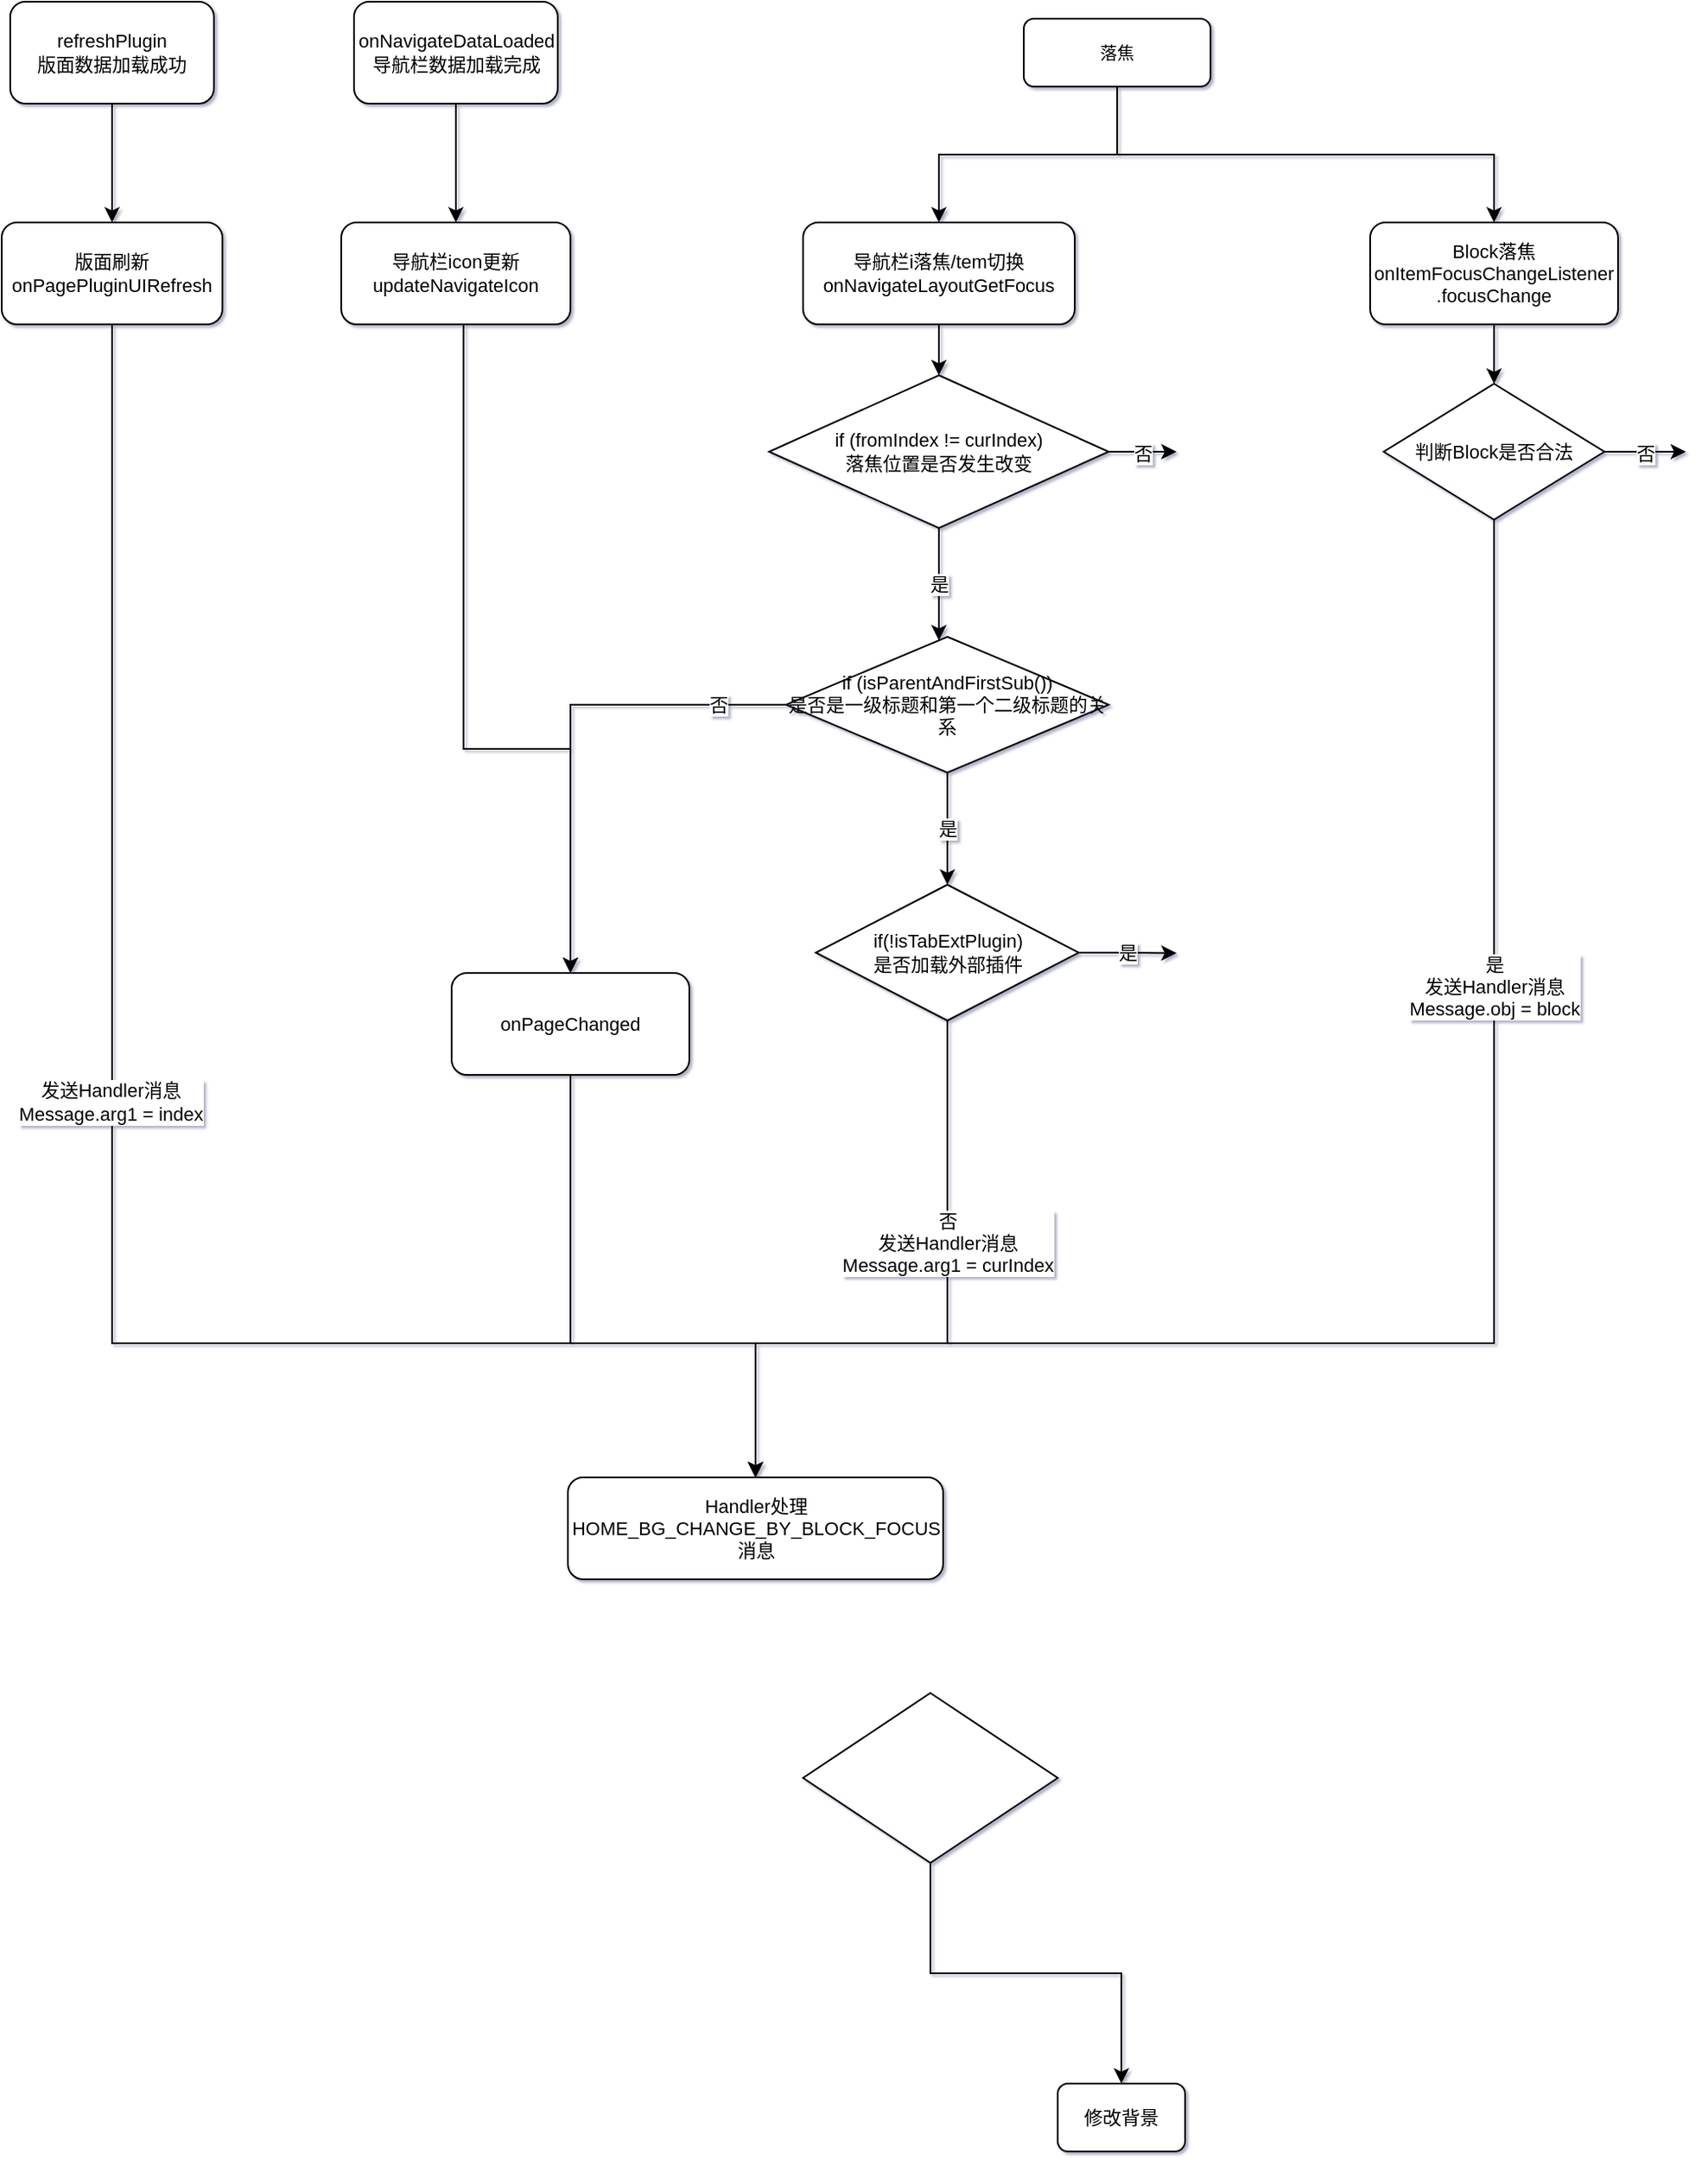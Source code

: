 <mxfile version="15.5.0" type="github">
  <diagram id="MRh8dGVyVaAy5fcaT8k8" name="Page-1">
    <mxGraphModel dx="1819" dy="625" grid="1" gridSize="10" guides="1" tooltips="1" connect="1" arrows="1" fold="1" page="1" pageScale="1" pageWidth="690" pageHeight="980" math="0" shadow="1">
      <root>
        <mxCell id="0" />
        <mxCell id="1" parent="0" />
        <mxCell id="U5Bep6wKffa9dp4y0ZwY-7" style="edgeStyle=orthogonalEdgeStyle;rounded=0;orthogonalLoop=1;jettySize=auto;html=1;entryX=0.5;entryY=0;entryDx=0;entryDy=0;fontSize=18;" edge="1" parent="1" source="6VSO4FYevupdve8CXnyG-3" target="B0KQMfuUmQHjHjp3Nqz5-2">
          <mxGeometry relative="1" as="geometry" />
        </mxCell>
        <mxCell id="6VSO4FYevupdve8CXnyG-3" value="" style="strokeWidth=1;html=1;shape=mxgraph.flowchart.decision;whiteSpace=wrap;shadow=0;sketch=0;fontSize=11;" parent="1" vertex="1">
          <mxGeometry x="200" y="1166" width="150" height="100" as="geometry" />
        </mxCell>
        <mxCell id="U5Bep6wKffa9dp4y0ZwY-22" style="edgeStyle=orthogonalEdgeStyle;rounded=0;orthogonalLoop=1;jettySize=auto;html=1;entryX=0.5;entryY=0;entryDx=0;entryDy=0;fontSize=11;" edge="1" parent="1" source="B0KQMfuUmQHjHjp3Nqz5-1" target="U5Bep6wKffa9dp4y0ZwY-21">
          <mxGeometry relative="1" as="geometry" />
        </mxCell>
        <mxCell id="B0KQMfuUmQHjHjp3Nqz5-1" value="&lt;font style=&quot;font-size: 11px&quot;&gt;导航栏i落焦/tem切换onNavigateLayoutGetFocus&lt;/font&gt;" style="rounded=1;whiteSpace=wrap;html=1;fontSize=11;" parent="1" vertex="1">
          <mxGeometry x="200" y="300" width="160" height="60" as="geometry" />
        </mxCell>
        <mxCell id="B0KQMfuUmQHjHjp3Nqz5-2" value="&lt;font style=&quot;font-size: 11px&quot;&gt;修改背景&lt;/font&gt;" style="rounded=1;whiteSpace=wrap;html=1;strokeWidth=1;" parent="1" vertex="1">
          <mxGeometry x="350" y="1396" width="75" height="40" as="geometry" />
        </mxCell>
        <mxCell id="U5Bep6wKffa9dp4y0ZwY-44" style="edgeStyle=orthogonalEdgeStyle;rounded=0;orthogonalLoop=1;jettySize=auto;html=1;fontSize=11;entryX=0.5;entryY=0;entryDx=0;entryDy=0;" edge="1" parent="1" source="U5Bep6wKffa9dp4y0ZwY-1" target="U5Bep6wKffa9dp4y0ZwY-42">
          <mxGeometry relative="1" as="geometry">
            <mxPoint x="607" y="390" as="targetPoint" />
          </mxGeometry>
        </mxCell>
        <mxCell id="U5Bep6wKffa9dp4y0ZwY-1" value="&lt;font style=&quot;font-size: 11px&quot;&gt;Block落焦onItemFocusChangeListener&lt;br&gt;.focusChange&lt;/font&gt;" style="rounded=1;whiteSpace=wrap;html=1;fontSize=11;" vertex="1" parent="1">
          <mxGeometry x="534" y="300" width="146" height="60" as="geometry" />
        </mxCell>
        <mxCell id="U5Bep6wKffa9dp4y0ZwY-3" style="edgeStyle=orthogonalEdgeStyle;rounded=0;orthogonalLoop=1;jettySize=auto;html=1;entryX=0.5;entryY=0;entryDx=0;entryDy=0;fontSize=18;" edge="1" parent="1" source="U5Bep6wKffa9dp4y0ZwY-2" target="B0KQMfuUmQHjHjp3Nqz5-1">
          <mxGeometry relative="1" as="geometry" />
        </mxCell>
        <mxCell id="U5Bep6wKffa9dp4y0ZwY-41" style="edgeStyle=orthogonalEdgeStyle;rounded=0;orthogonalLoop=1;jettySize=auto;html=1;entryX=0.5;entryY=0;entryDx=0;entryDy=0;fontSize=11;" edge="1" parent="1" source="U5Bep6wKffa9dp4y0ZwY-2" target="U5Bep6wKffa9dp4y0ZwY-1">
          <mxGeometry relative="1" as="geometry">
            <Array as="points">
              <mxPoint x="385" y="260" />
              <mxPoint x="607" y="260" />
            </Array>
          </mxGeometry>
        </mxCell>
        <mxCell id="U5Bep6wKffa9dp4y0ZwY-2" value="&lt;font style=&quot;font-size: 10px&quot;&gt;落焦&lt;/font&gt;" style="rounded=1;whiteSpace=wrap;html=1;" vertex="1" parent="1">
          <mxGeometry x="330" y="180" width="110" height="40" as="geometry" />
        </mxCell>
        <mxCell id="U5Bep6wKffa9dp4y0ZwY-9" style="edgeStyle=orthogonalEdgeStyle;rounded=0;orthogonalLoop=1;jettySize=auto;html=1;fontSize=11;exitX=0.5;exitY=1;exitDx=0;exitDy=0;" edge="1" parent="1" source="U5Bep6wKffa9dp4y0ZwY-11" target="U5Bep6wKffa9dp4y0ZwY-13">
          <mxGeometry relative="1" as="geometry">
            <Array as="points">
              <mxPoint x="63" y="960" />
              <mxPoint x="172" y="960" />
            </Array>
          </mxGeometry>
        </mxCell>
        <mxCell id="U5Bep6wKffa9dp4y0ZwY-19" style="edgeStyle=orthogonalEdgeStyle;rounded=0;orthogonalLoop=1;jettySize=auto;html=1;entryX=0.5;entryY=0;entryDx=0;entryDy=0;fontSize=11;" edge="1" parent="1" source="U5Bep6wKffa9dp4y0ZwY-8" target="U5Bep6wKffa9dp4y0ZwY-11">
          <mxGeometry relative="1" as="geometry">
            <Array as="points">
              <mxPoint y="610" />
              <mxPoint x="63" y="610" />
            </Array>
          </mxGeometry>
        </mxCell>
        <mxCell id="U5Bep6wKffa9dp4y0ZwY-8" value="&lt;font style=&quot;font-size: 11px&quot;&gt;导航栏icon更新updateNavigateIcon&lt;/font&gt;" style="rounded=1;whiteSpace=wrap;html=1;fontSize=11;" vertex="1" parent="1">
          <mxGeometry x="-72" y="300" width="135" height="60" as="geometry" />
        </mxCell>
        <mxCell id="U5Bep6wKffa9dp4y0ZwY-11" value="&lt;font style=&quot;font-size: 11px;&quot;&gt;onPageChanged&lt;/font&gt;" style="rounded=1;whiteSpace=wrap;html=1;fontSize=11;" vertex="1" parent="1">
          <mxGeometry x="-7" y="742" width="140" height="60" as="geometry" />
        </mxCell>
        <mxCell id="U5Bep6wKffa9dp4y0ZwY-27" style="edgeStyle=orthogonalEdgeStyle;rounded=0;orthogonalLoop=1;jettySize=auto;html=1;fontSize=11;entryX=0.5;entryY=0;entryDx=0;entryDy=0;" edge="1" parent="1" source="U5Bep6wKffa9dp4y0ZwY-12" target="U5Bep6wKffa9dp4y0ZwY-13">
          <mxGeometry relative="1" as="geometry">
            <mxPoint x="61" y="990" as="targetPoint" />
            <Array as="points">
              <mxPoint x="-207" y="960" />
              <mxPoint x="172" y="960" />
            </Array>
          </mxGeometry>
        </mxCell>
        <mxCell id="U5Bep6wKffa9dp4y0ZwY-36" value="发送Handler消息&lt;br&gt;Message.arg1 = index" style="edgeLabel;html=1;align=center;verticalAlign=middle;resizable=0;points=[];fontSize=11;" vertex="1" connectable="0" parent="U5Bep6wKffa9dp4y0ZwY-27">
          <mxGeometry x="-0.135" y="-1" relative="1" as="geometry">
            <mxPoint as="offset" />
          </mxGeometry>
        </mxCell>
        <mxCell id="U5Bep6wKffa9dp4y0ZwY-12" value="版面刷新&lt;br&gt;onPagePluginUIRefresh" style="rounded=1;whiteSpace=wrap;html=1;fontSize=11;strokeWidth=1;" vertex="1" parent="1">
          <mxGeometry x="-272" y="300" width="130" height="60" as="geometry" />
        </mxCell>
        <mxCell id="U5Bep6wKffa9dp4y0ZwY-13" value="&lt;span style=&quot;background-color: rgb(255 , 255 , 255)&quot;&gt;Handler处理HOME_BG_CHANGE_BY_BLOCK_FOCUS消息&lt;/span&gt;" style="rounded=1;whiteSpace=wrap;html=1;fontSize=11;strokeWidth=1;" vertex="1" parent="1">
          <mxGeometry x="61.5" y="1039" width="221" height="60" as="geometry" />
        </mxCell>
        <mxCell id="U5Bep6wKffa9dp4y0ZwY-25" value="是" style="edgeStyle=orthogonalEdgeStyle;rounded=0;orthogonalLoop=1;jettySize=auto;html=1;fontSize=11;" edge="1" parent="1" source="U5Bep6wKffa9dp4y0ZwY-21" target="U5Bep6wKffa9dp4y0ZwY-23">
          <mxGeometry relative="1" as="geometry">
            <Array as="points">
              <mxPoint x="280" y="500" />
              <mxPoint x="280" y="500" />
            </Array>
          </mxGeometry>
        </mxCell>
        <mxCell id="U5Bep6wKffa9dp4y0ZwY-26" value="否" style="edgeStyle=orthogonalEdgeStyle;rounded=0;orthogonalLoop=1;jettySize=auto;html=1;fontSize=11;" edge="1" parent="1" source="U5Bep6wKffa9dp4y0ZwY-21">
          <mxGeometry relative="1" as="geometry">
            <mxPoint x="420" y="435" as="targetPoint" />
          </mxGeometry>
        </mxCell>
        <mxCell id="U5Bep6wKffa9dp4y0ZwY-21" value="if (fromIndex != curIndex)&lt;br&gt;落焦位置是否发生改变" style="rhombus;whiteSpace=wrap;html=1;fontSize=11;strokeWidth=1;" vertex="1" parent="1">
          <mxGeometry x="180" y="390" width="200" height="90" as="geometry" />
        </mxCell>
        <mxCell id="U5Bep6wKffa9dp4y0ZwY-29" value="是" style="edgeStyle=orthogonalEdgeStyle;rounded=0;orthogonalLoop=1;jettySize=auto;html=1;fontSize=11;entryX=0.5;entryY=0;entryDx=0;entryDy=0;" edge="1" parent="1" source="U5Bep6wKffa9dp4y0ZwY-23" target="U5Bep6wKffa9dp4y0ZwY-30">
          <mxGeometry relative="1" as="geometry">
            <mxPoint x="285" y="730" as="targetPoint" />
            <Array as="points" />
          </mxGeometry>
        </mxCell>
        <mxCell id="U5Bep6wKffa9dp4y0ZwY-34" value="否" style="edgeStyle=orthogonalEdgeStyle;rounded=0;orthogonalLoop=1;jettySize=auto;html=1;entryX=0.5;entryY=0;entryDx=0;entryDy=0;fontSize=11;" edge="1" parent="1" source="U5Bep6wKffa9dp4y0ZwY-23" target="U5Bep6wKffa9dp4y0ZwY-11">
          <mxGeometry x="-0.719" relative="1" as="geometry">
            <mxPoint as="offset" />
          </mxGeometry>
        </mxCell>
        <mxCell id="U5Bep6wKffa9dp4y0ZwY-23" value="if (isParentAndFirstSub())&lt;br&gt;是否是一级标题和第一个二级标题的关系" style="rhombus;whiteSpace=wrap;html=1;fontSize=11;strokeWidth=1;" vertex="1" parent="1">
          <mxGeometry x="190" y="544" width="190" height="80" as="geometry" />
        </mxCell>
        <mxCell id="U5Bep6wKffa9dp4y0ZwY-31" value="否&lt;br&gt;发送Handler消息&lt;br&gt;Message.arg1 =&amp;nbsp;curIndex" style="edgeStyle=orthogonalEdgeStyle;rounded=0;orthogonalLoop=1;jettySize=auto;html=1;entryX=0.5;entryY=0;entryDx=0;entryDy=0;fontSize=11;" edge="1" parent="1">
          <mxGeometry x="-0.319" relative="1" as="geometry">
            <mxPoint x="285" y="770" as="sourcePoint" />
            <mxPoint x="172" y="1039.0" as="targetPoint" />
            <Array as="points">
              <mxPoint x="285" y="960" />
              <mxPoint x="172" y="960" />
            </Array>
            <mxPoint y="1" as="offset" />
          </mxGeometry>
        </mxCell>
        <mxCell id="U5Bep6wKffa9dp4y0ZwY-33" value="是" style="edgeStyle=orthogonalEdgeStyle;rounded=0;orthogonalLoop=1;jettySize=auto;html=1;exitX=1;exitY=0.5;exitDx=0;exitDy=0;fontSize=11;" edge="1" parent="1" source="U5Bep6wKffa9dp4y0ZwY-30">
          <mxGeometry relative="1" as="geometry">
            <mxPoint x="420" y="730.294" as="targetPoint" />
          </mxGeometry>
        </mxCell>
        <mxCell id="U5Bep6wKffa9dp4y0ZwY-30" value="if(!isTabExtPlugin)&lt;br&gt;是否加载外部插件" style="rhombus;whiteSpace=wrap;html=1;fontSize=11;strokeWidth=1;" vertex="1" parent="1">
          <mxGeometry x="207.5" y="690" width="155" height="80" as="geometry" />
        </mxCell>
        <mxCell id="U5Bep6wKffa9dp4y0ZwY-38" style="edgeStyle=orthogonalEdgeStyle;rounded=0;orthogonalLoop=1;jettySize=auto;html=1;entryX=0.5;entryY=0;entryDx=0;entryDy=0;fontSize=11;" edge="1" parent="1" source="U5Bep6wKffa9dp4y0ZwY-37" target="U5Bep6wKffa9dp4y0ZwY-8">
          <mxGeometry relative="1" as="geometry" />
        </mxCell>
        <mxCell id="U5Bep6wKffa9dp4y0ZwY-37" value="onNavigateDataLoaded&lt;br&gt;导航栏数据加载完成" style="rounded=1;whiteSpace=wrap;html=1;fontSize=11;strokeWidth=1;" vertex="1" parent="1">
          <mxGeometry x="-64.5" y="170" width="120" height="60" as="geometry" />
        </mxCell>
        <mxCell id="U5Bep6wKffa9dp4y0ZwY-40" style="edgeStyle=orthogonalEdgeStyle;rounded=0;orthogonalLoop=1;jettySize=auto;html=1;entryX=0.5;entryY=0;entryDx=0;entryDy=0;fontSize=11;" edge="1" parent="1" source="U5Bep6wKffa9dp4y0ZwY-39" target="U5Bep6wKffa9dp4y0ZwY-12">
          <mxGeometry relative="1" as="geometry" />
        </mxCell>
        <mxCell id="U5Bep6wKffa9dp4y0ZwY-39" value="refreshPlugin&lt;br&gt;版面数据加载成功" style="rounded=1;whiteSpace=wrap;html=1;fontSize=11;strokeWidth=1;" vertex="1" parent="1">
          <mxGeometry x="-267" y="170" width="120" height="60" as="geometry" />
        </mxCell>
        <mxCell id="U5Bep6wKffa9dp4y0ZwY-43" value="否" style="edgeStyle=orthogonalEdgeStyle;rounded=0;orthogonalLoop=1;jettySize=auto;html=1;fontSize=11;" edge="1" parent="1" source="U5Bep6wKffa9dp4y0ZwY-42">
          <mxGeometry relative="1" as="geometry">
            <mxPoint x="720" y="435" as="targetPoint" />
          </mxGeometry>
        </mxCell>
        <mxCell id="U5Bep6wKffa9dp4y0ZwY-46" value="是&lt;br&gt;发送Handler消息&lt;br&gt;Message.obj = block" style="edgeStyle=orthogonalEdgeStyle;rounded=0;orthogonalLoop=1;jettySize=auto;html=1;entryX=0.5;entryY=0;entryDx=0;entryDy=0;fontSize=11;" edge="1" parent="1" source="U5Bep6wKffa9dp4y0ZwY-42" target="U5Bep6wKffa9dp4y0ZwY-13">
          <mxGeometry x="-0.449" relative="1" as="geometry">
            <Array as="points">
              <mxPoint x="607" y="960" />
              <mxPoint x="172" y="960" />
            </Array>
            <mxPoint as="offset" />
          </mxGeometry>
        </mxCell>
        <mxCell id="U5Bep6wKffa9dp4y0ZwY-42" value="判断Block是否合法" style="rhombus;whiteSpace=wrap;html=1;fontSize=11;strokeWidth=1;" vertex="1" parent="1">
          <mxGeometry x="542" y="395" width="130" height="80" as="geometry" />
        </mxCell>
      </root>
    </mxGraphModel>
  </diagram>
</mxfile>
